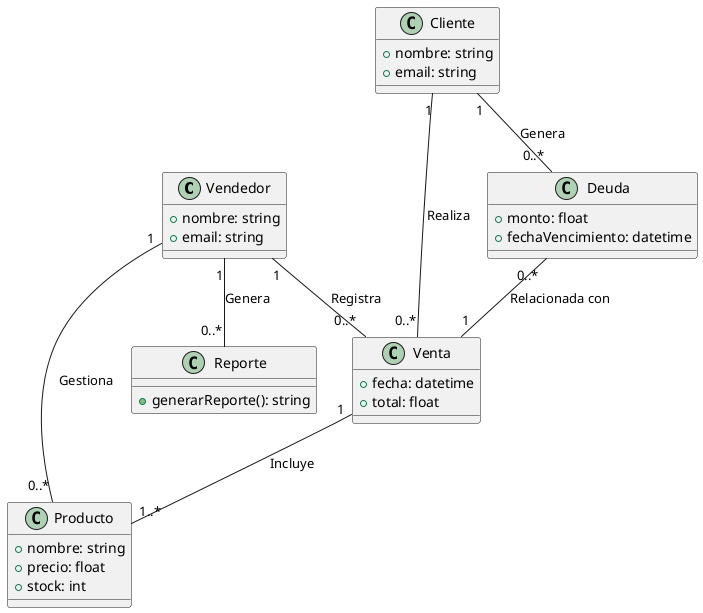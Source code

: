 @startuml
class Vendedor {
    +nombre: string
    +email: string
}

class Cliente {
    +nombre: string
    +email: string
}

class Producto {
    +nombre: string
    +precio: float
    +stock: int
}

class Venta {
    +fecha: datetime
    +total: float
}

class Deuda {
    +monto: float
    +fechaVencimiento: datetime
}

class Reporte {
    +generarReporte(): string
}

' Relaciones con cardinalidad
Vendedor "1" -- "0..*" Producto : "Gestiona"
Vendedor "1" -- "0..*" Venta : "Registra"
Cliente "1" -- "0..*" Venta : "Realiza"
Venta "1" -- "1..*" Producto : "Incluye"
Cliente "1" -- "0..*" Deuda : "Genera"
Deuda "0..*" -- "1" Venta : "Relacionada con"
Vendedor "1" -- "0..*" Reporte : "Genera"
@enduml
